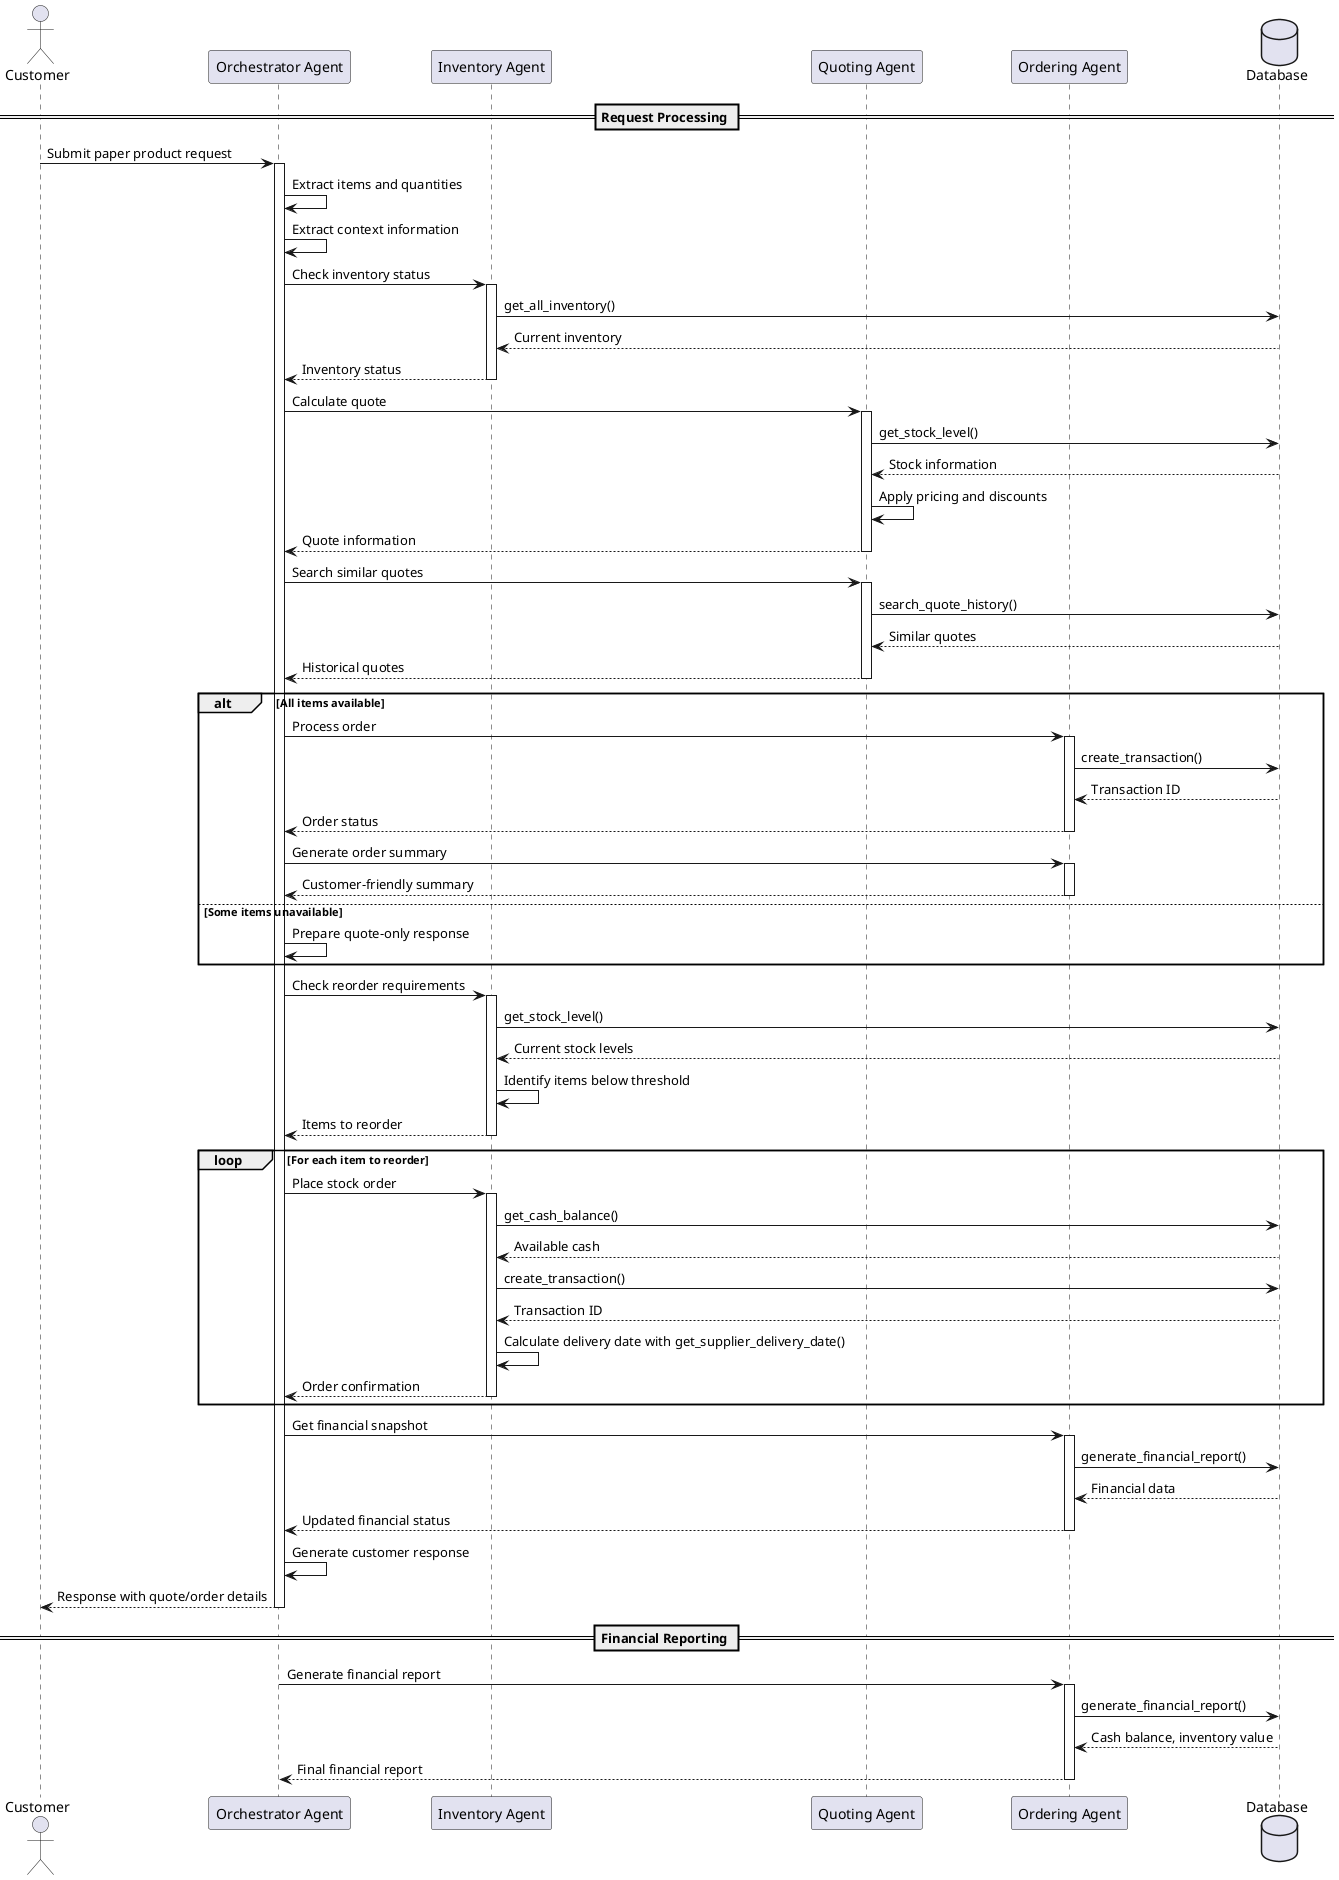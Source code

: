 @startuml Beaver's Choice Paper Company Multi-Agent System

actor Customer
participant "Orchestrator Agent" as OA
participant "Inventory Agent" as IA
participant "Quoting Agent" as QA
participant "Ordering Agent" as OrderA
database "Database" as DB

== Request Processing ==

Customer -> OA: Submit paper product request
activate OA

OA -> OA: Extract items and quantities
OA -> OA: Extract context information

OA -> IA: Check inventory status
activate IA
IA -> DB: get_all_inventory()
DB --> IA: Current inventory
IA --> OA: Inventory status
deactivate IA

OA -> QA: Calculate quote
activate QA
QA -> DB: get_stock_level()
DB --> QA: Stock information
QA -> QA: Apply pricing and discounts
QA --> OA: Quote information
deactivate QA

OA -> QA: Search similar quotes
activate QA
QA -> DB: search_quote_history()
DB --> QA: Similar quotes
QA --> OA: Historical quotes
deactivate QA

alt All items available
    OA -> OrderA: Process order
    activate OrderA
    OrderA -> DB: create_transaction()
    DB --> OrderA: Transaction ID
    OrderA --> OA: Order status
    deactivate OrderA
    
    OA -> OrderA: Generate order summary
    activate OrderA
    OrderA --> OA: Customer-friendly summary
    deactivate OrderA
else Some items unavailable
    OA -> OA: Prepare quote-only response
end

OA -> IA: Check reorder requirements
activate IA
IA -> DB: get_stock_level()
DB --> IA: Current stock levels
IA -> IA: Identify items below threshold
IA --> OA: Items to reorder
deactivate IA

loop For each item to reorder
    OA -> IA: Place stock order
    activate IA
    IA -> DB: get_cash_balance()
    DB --> IA: Available cash
    IA -> DB: create_transaction()
    DB --> IA: Transaction ID
    IA -> IA: Calculate delivery date with get_supplier_delivery_date()
    IA --> OA: Order confirmation
    deactivate IA
end

OA -> OrderA: Get financial snapshot
activate OrderA
OrderA -> DB: generate_financial_report()
DB --> OrderA: Financial data
OrderA --> OA: Updated financial status
deactivate OrderA

OA -> OA: Generate customer response
OA --> Customer: Response with quote/order details
deactivate OA

== Financial Reporting ==

OA -> OrderA: Generate financial report
activate OrderA
OrderA -> DB: generate_financial_report()
DB --> OrderA: Cash balance, inventory value
OrderA --> OA: Final financial report
deactivate OrderA

@enduml
